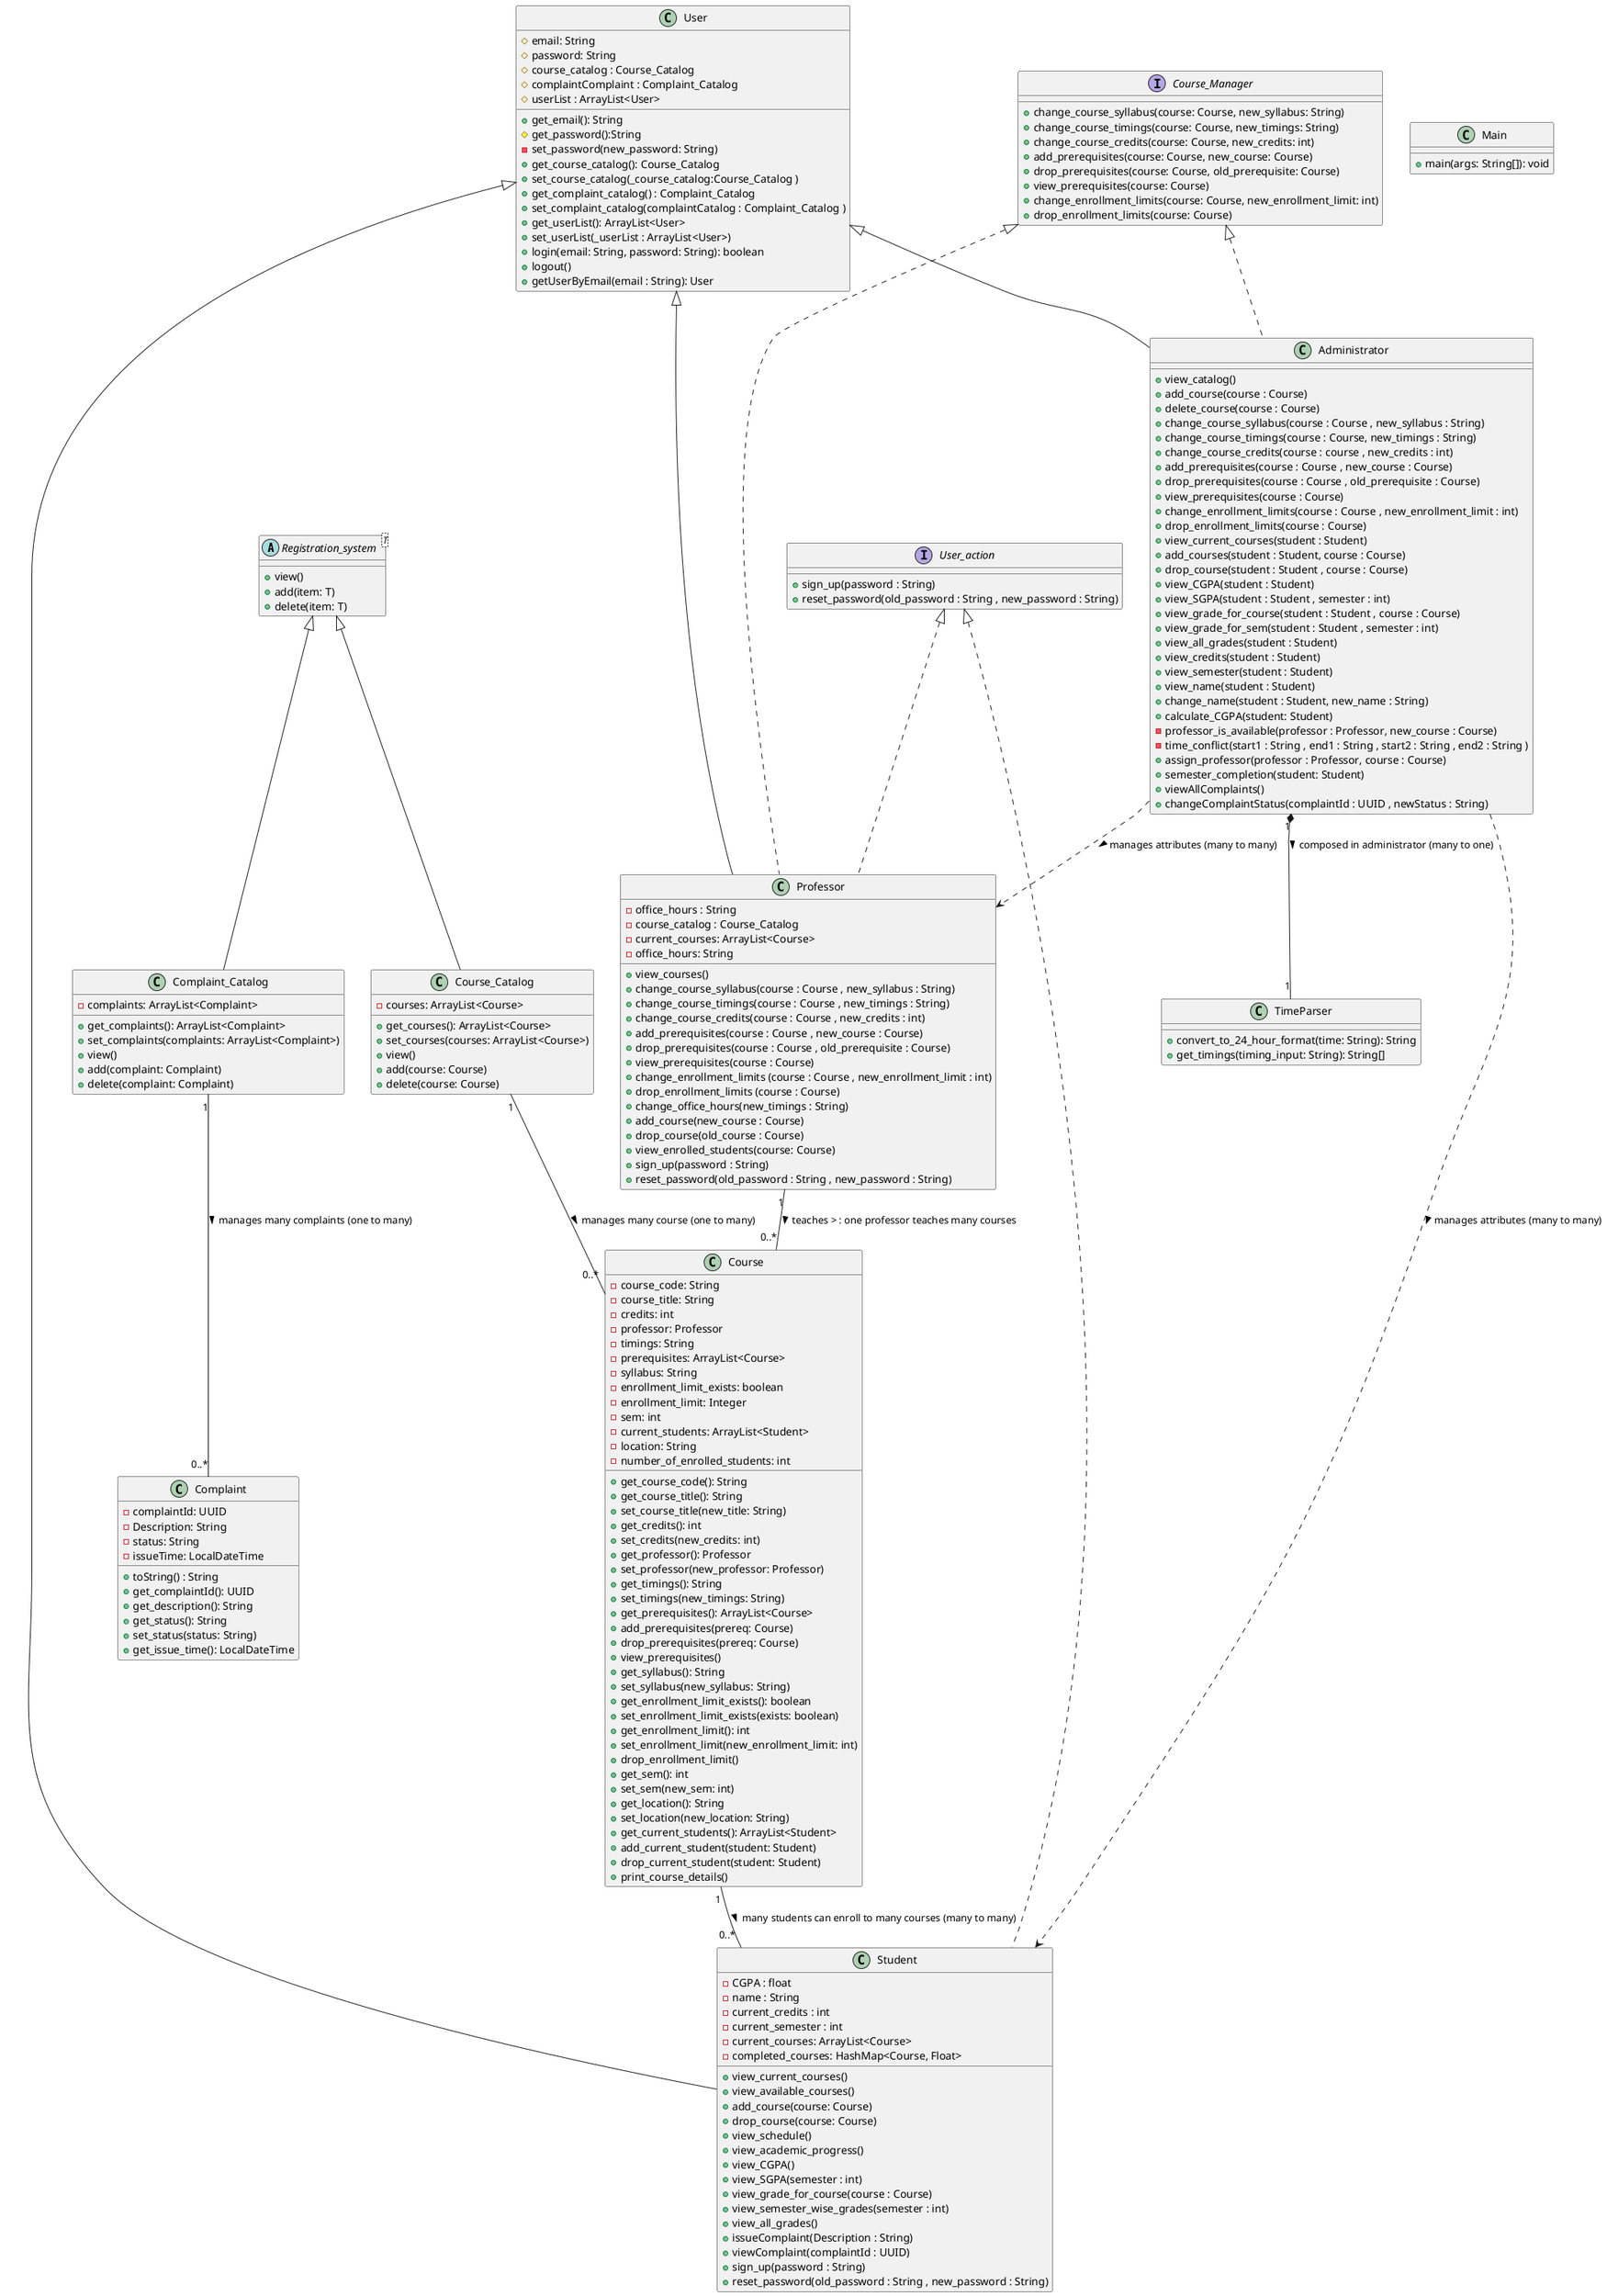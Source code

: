 @startuml

abstract class Registration_system<T> {
    +view()
    +add(item: T)
    +delete(item: T)
}

class User {
    #email: String
    #password: String
    #course_catalog : Course_Catalog
    #complaintComplaint : Complaint_Catalog
    #userList : ArrayList<User>
    +get_email(): String
    #get_password():String
    -set_password(new_password: String)
    +get_course_catalog(): Course_Catalog
    +set_course_catalog(_course_catalog:Course_Catalog )
    +get_complaint_catalog() : Complaint_Catalog
    +set_complaint_catalog(complaintCatalog : Complaint_Catalog )
    +get_userList(): ArrayList<User>
    +set_userList(_userList : ArrayList<User>)
    +login(email: String, password: String): boolean
    +logout()
    +getUserByEmail(email : String): User
}


class Student {
    -CGPA : float
    -name : String
    -current_credits : int
    -current_semester : int
    -current_courses: ArrayList<Course>
    -completed_courses: HashMap<Course, Float>
    +view_current_courses()
    +view_available_courses()
    +add_course(course: Course)
    +drop_course(course: Course)
    +view_schedule()
    +view_academic_progress()
    +view_CGPA()
    +view_SGPA(semester : int)
    +view_grade_for_course(course : Course)
    +view_semester_wise_grades(semester : int)
    +view_all_grades()
    +issueComplaint(Description : String)
    +viewComplaint(complaintId : UUID)
    +sign_up(password : String)
    +reset_password(old_password : String , new_password : String)
}

' Define the Professor class
class Professor {
    -office_hours : String
    -course_catalog : Course_Catalog
    -current_courses: ArrayList<Course>
    -office_hours: String
    +view_courses()
    +change_course_syllabus(course : Course , new_syllabus : String)
    +change_course_timings(course : Course , new_timings : String)
    +change_course_credits(course : Course , new_credits : int)
    +add_prerequisites(course : Course , new_course : Course)
    +drop_prerequisites(course : Course , old_prerequisite : Course)
    +view_prerequisites(course : Course)
    +change_enrollment_limits (course : Course , new_enrollment_limit : int)
    +drop_enrollment_limits (course : Course)
    +change_office_hours(new_timings : String)
    +add_course(new_course : Course)
    +drop_course(old_course : Course)
    +view_enrolled_students(course: Course)
    +sign_up(password : String)
    +reset_password(old_password : String , new_password : String)
}


class Administrator {
    +view_catalog()
    +add_course(course : Course)
    +delete_course(course : Course)
    +change_course_syllabus(course : Course , new_syllabus : String)
    +change_course_timings(course : Course, new_timings : String)
    +change_course_credits(course : course , new_credits : int)
    +add_prerequisites(course : Course , new_course : Course)
    +drop_prerequisites(course : Course , old_prerequisite : Course)
    +view_prerequisites(course : Course)
    +change_enrollment_limits(course : Course , new_enrollment_limit : int)
    +drop_enrollment_limits(course : Course)
    +view_current_courses(student : Student)
    +add_courses(student : Student, course : Course)
    +drop_course(student : Student , course : Course)
    +view_CGPA(student : Student)
    +view_SGPA(student : Student , semester : int)
    +view_grade_for_course(student : Student , course : Course)
    +view_grade_for_sem(student : Student , semester : int)
    +view_all_grades(student : Student)
    +view_credits(student : Student)
    +view_semester(student : Student)
    +view_name(student : Student)
    +change_name(student : Student, new_name : String)
    +calculate_CGPA(student: Student)
    -professor_is_available(professor : Professor, new_course : Course)
    -time_conflict(start1 : String , end1 : String , start2 : String , end2 : String )
    +assign_professor(professor : Professor, course : Course)
    +semester_completion(student: Student)
    +viewAllComplaints()
    +changeComplaintStatus(complaintId : UUID , newStatus : String)
}

class Complaint {
    -complaintId: UUID
    -Description: String
    -status: String
    -issueTime: LocalDateTime
    +toString() : String
    +get_complaintId(): UUID
    +get_description(): String
    +get_status(): String
    +set_status(status: String)
    +get_issue_time(): LocalDateTime
}


class Complaint_Catalog {
    -complaints: ArrayList<Complaint>
    +get_complaints(): ArrayList<Complaint>
    +set_complaints(complaints: ArrayList<Complaint>)
    +view()
    +add(complaint: Complaint)
    +delete(complaint: Complaint)
}


class Course {
    -course_code: String
    -course_title: String
    -credits: int
    -professor: Professor
    -timings: String
    -prerequisites: ArrayList<Course>
    -syllabus: String
    -enrollment_limit_exists: boolean
    -enrollment_limit: Integer
    -sem: int
    -current_students: ArrayList<Student>
    -location: String
    -number_of_enrolled_students: int
    +get_course_code(): String
    +get_course_title(): String
    +set_course_title(new_title: String)
    +get_credits(): int
    +set_credits(new_credits: int)
    +get_professor(): Professor
    +set_professor(new_professor: Professor)
    +get_timings(): String
    +set_timings(new_timings: String)
    +get_prerequisites(): ArrayList<Course>
    +add_prerequisites(prereq: Course)
    +drop_prerequisites(prereq: Course)
    +view_prerequisites()
    +get_syllabus(): String
    +set_syllabus(new_syllabus: String)
    +get_enrollment_limit_exists(): boolean
    +set_enrollment_limit_exists(exists: boolean)
    +get_enrollment_limit(): int
    +set_enrollment_limit(new_enrollment_limit: int)
    +drop_enrollment_limit()
    +get_sem(): int
    +set_sem(new_sem: int)
    +get_location(): String
    +set_location(new_location: String)
    +get_current_students(): ArrayList<Student>
    +add_current_student(student: Student)
    +drop_current_student(student: Student)
    +print_course_details()
}

class Course_Catalog {
    -courses: ArrayList<Course>
    +get_courses(): ArrayList<Course>
    +set_courses(courses: ArrayList<Course>)
    +view()
    +add(course: Course)
    +delete(course: Course)
}

interface Course_Manager {
    +change_course_syllabus(course: Course, new_syllabus: String)
    +change_course_timings(course: Course, new_timings: String)
    +change_course_credits(course: Course, new_credits: int)
    +add_prerequisites(course: Course, new_course: Course)
    +drop_prerequisites(course: Course, old_prerequisite: Course)
    +view_prerequisites(course: Course)
    +change_enrollment_limits(course: Course, new_enrollment_limit: int)
    +drop_enrollment_limits(course: Course)
}

interface User_action {
    +sign_up(password : String)
    +reset_password(old_password : String , new_password : String)
}

class TimeParser {
    +convert_to_24_hour_format(time: String): String
    +get_timings(timing_input: String): String[]
}

class Main {
    +main(args: String[]): void
}

' Class Relationships
User <|-- Student
User <|-- Professor
User <|-- Administrator

Registration_system <|-- Complaint_Catalog
Registration_system <|-- Course_Catalog

User_action <|.. Professor
User_action <|.. Student
Course_Manager <|.. Professor
Course_Manager <|.. Administrator

Complaint_Catalog "1" -- "0..*" Complaint : manages many complaints (one to many) >
Course_Catalog "1" -- "0..*" Course : manages many course (one to many) >
Course "1" -- "0..*" Student : many students can enroll to many courses (many to many) >
Professor "1" -- "0..*" Course : teaches > : one professor teaches many courses >

Administrator ..> Student : manages attributes (many to many) >
Administrator ..> Professor : manages attributes (many to many) >
Administrator "1" *-- "1" TimeParser : composed in administrator (many to one) >
@enduml

